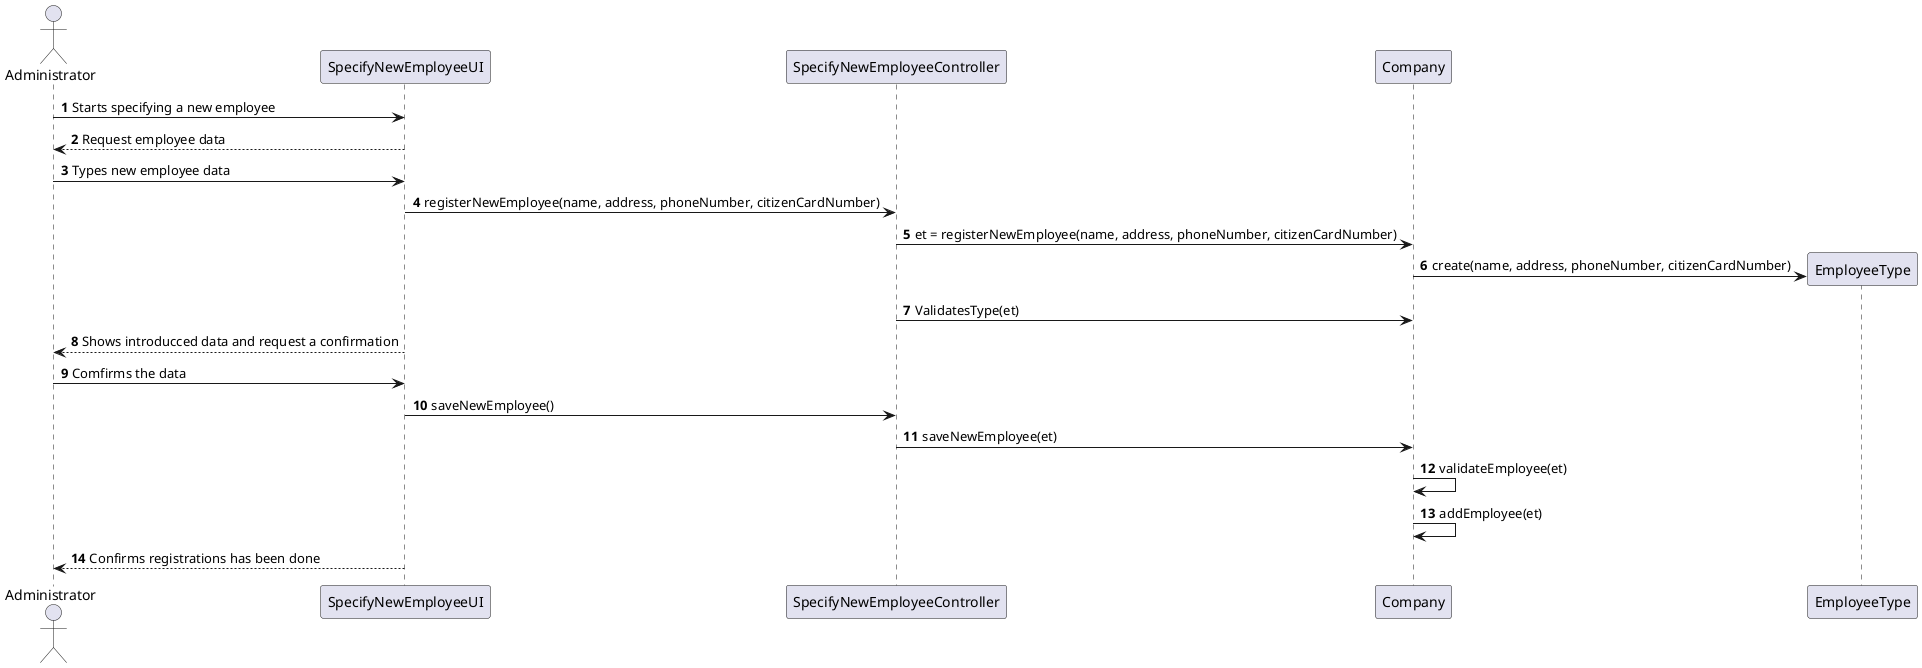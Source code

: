 @startuml
'https://plantuml.com/sequence-diagram

autonumber

actor Administrator
Administrator -> SpecifyNewEmployeeUI : Starts specifying a new employee
SpecifyNewEmployeeUI --> Administrator : Request employee data
Administrator -> SpecifyNewEmployeeUI : Types new employee data

SpecifyNewEmployeeUI -> SpecifyNewEmployeeController : registerNewEmployee(name, address, phoneNumber, citizenCardNumber)
SpecifyNewEmployeeController -> Company : et = registerNewEmployee(name, address, phoneNumber, citizenCardNumber)

create EmployeeType
Company -> EmployeeType : create(name, address, phoneNumber, citizenCardNumber)
SpecifyNewEmployeeController -> Company : ValidatesType(et)

Administrator <-- SpecifyNewEmployeeUI : Shows introducced data and request a confirmation
Administrator -> SpecifyNewEmployeeUI : Comfirms the data

SpecifyNewEmployeeUI -> SpecifyNewEmployeeController : saveNewEmployee()
SpecifyNewEmployeeController -> Company : saveNewEmployee(et)
Company -> Company : validateEmployee(et)
Company -> Company : addEmployee(et)

Administrator <-- SpecifyNewEmployeeUI : Confirms registrations has been done
@enduml